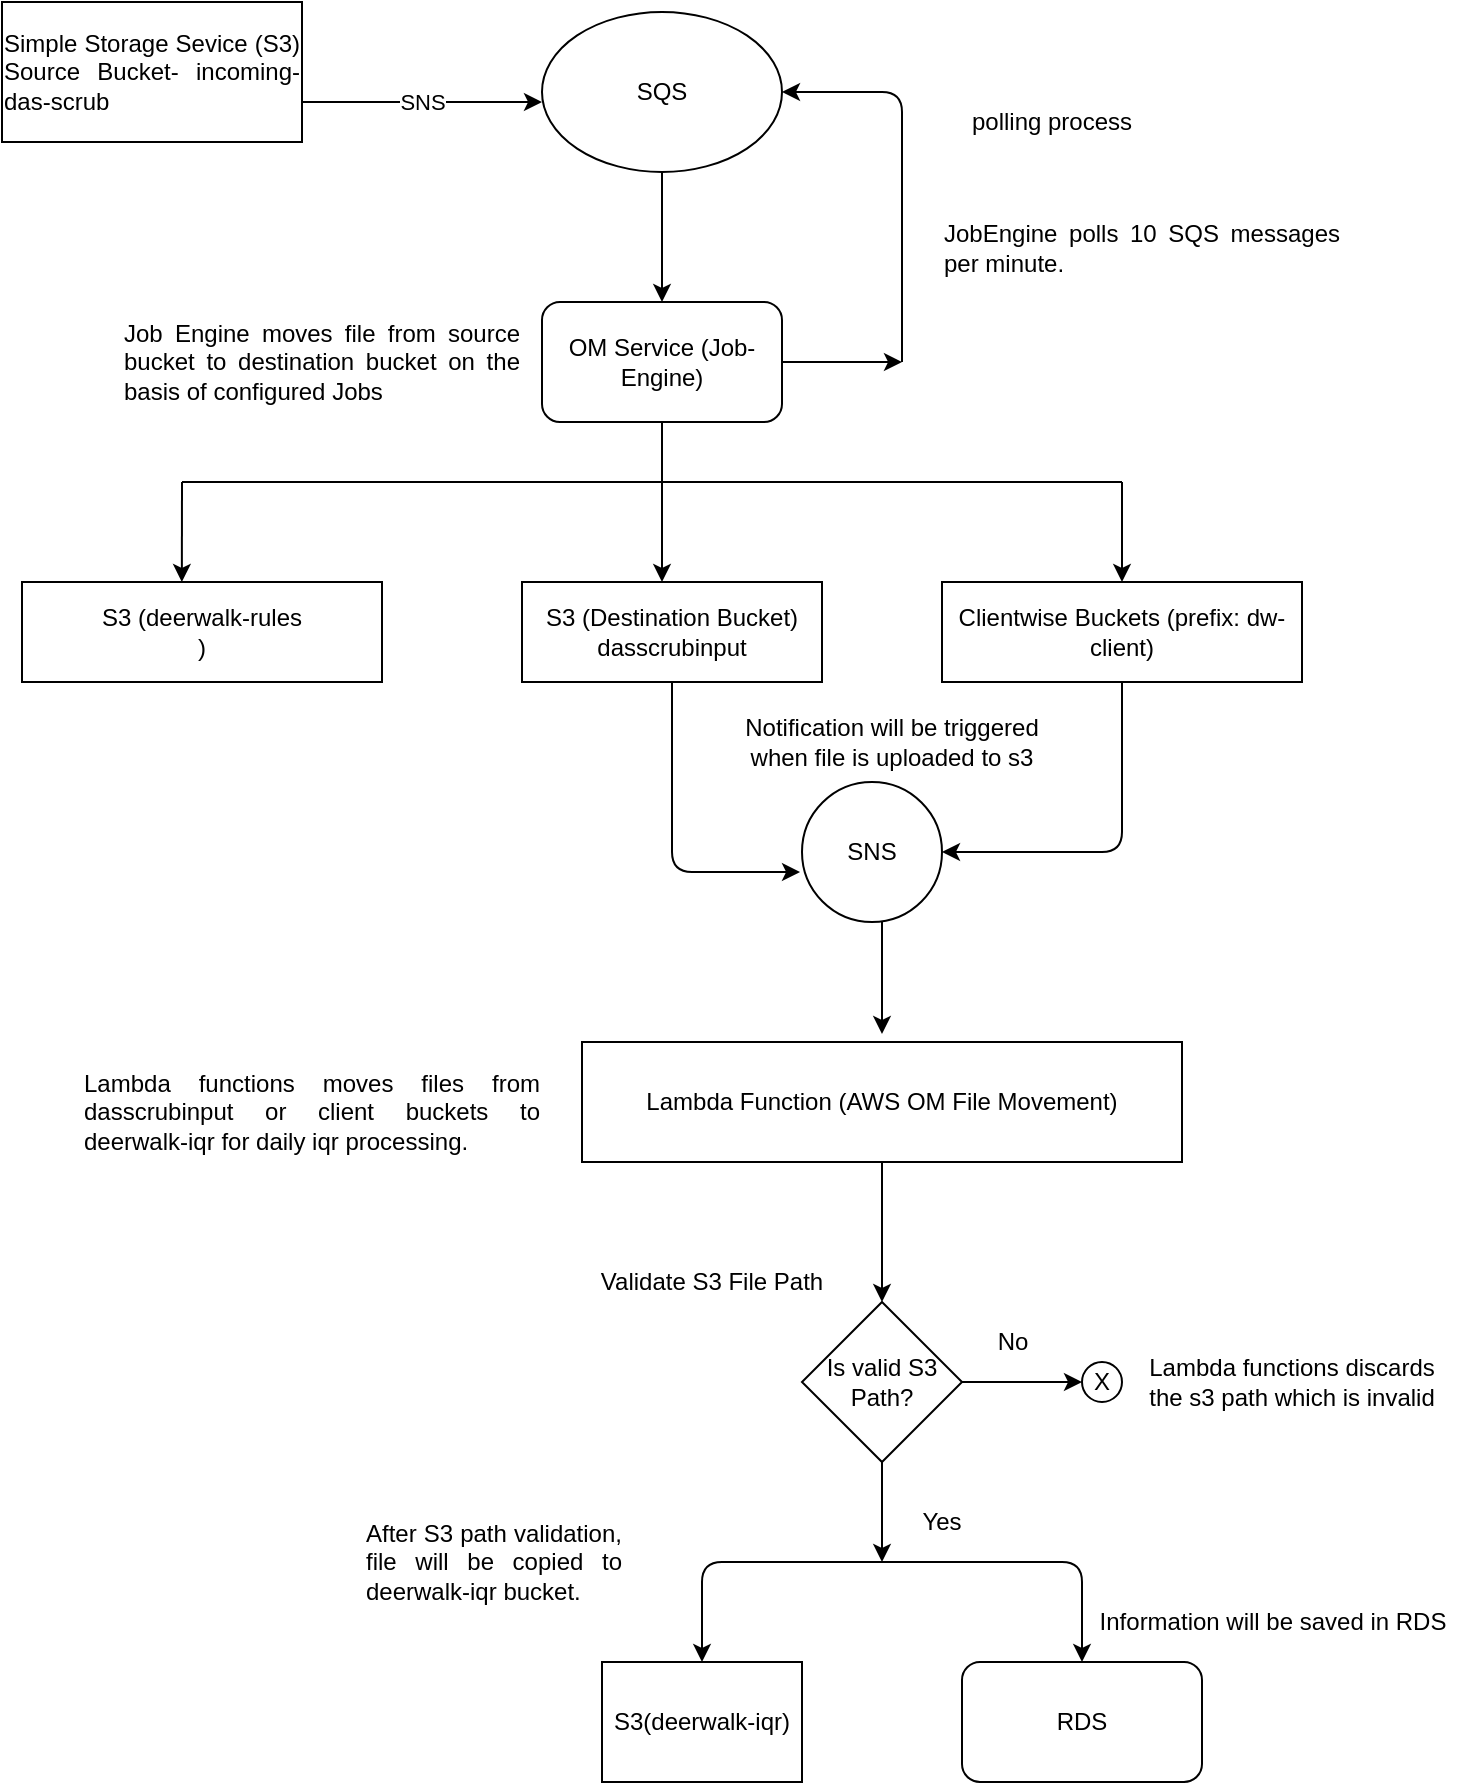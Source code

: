 <mxfile version="13.10.4" type="github"><diagram id="CeIJMIxG1eza2x3wjFvc" name="Page-1"><mxGraphModel dx="868" dy="413" grid="1" gridSize="10" guides="1" tooltips="1" connect="1" arrows="1" fold="1" page="1" pageScale="1" pageWidth="827" pageHeight="1169" math="0" shadow="0"><root><mxCell id="0"/><mxCell id="1" parent="0"/><mxCell id="RM2HvLxmRCQp6ZihBcW3-2" value="&lt;div style=&quot;text-align: justify&quot;&gt;&lt;span&gt;Simple Storage Sevice (S3) Source Bucket- incoming-das-scrub&lt;/span&gt;&lt;/div&gt;" style="rounded=0;whiteSpace=wrap;html=1;" parent="1" vertex="1"><mxGeometry x="110" y="120" width="150" height="70" as="geometry"/></mxCell><mxCell id="RM2HvLxmRCQp6ZihBcW3-3" value="S3 (Destination Bucket) dasscrubinput" style="rounded=0;whiteSpace=wrap;html=1;" parent="1" vertex="1"><mxGeometry x="370" y="410" width="150" height="50" as="geometry"/></mxCell><mxCell id="RM2HvLxmRCQp6ZihBcW3-7" value="SQS" style="ellipse;whiteSpace=wrap;html=1;" parent="1" vertex="1"><mxGeometry x="380" y="125" width="120" height="80" as="geometry"/></mxCell><mxCell id="RM2HvLxmRCQp6ZihBcW3-14" value="" style="endArrow=classic;html=1;" parent="1" edge="1"><mxGeometry relative="1" as="geometry"><mxPoint x="260" y="170" as="sourcePoint"/><mxPoint x="380" y="170" as="targetPoint"/><Array as="points"/></mxGeometry></mxCell><mxCell id="RM2HvLxmRCQp6ZihBcW3-15" value="SNS" style="edgeLabel;resizable=0;html=1;align=center;verticalAlign=middle;" parent="RM2HvLxmRCQp6ZihBcW3-14" connectable="0" vertex="1"><mxGeometry relative="1" as="geometry"/></mxCell><mxCell id="RM2HvLxmRCQp6ZihBcW3-19" value="OM Service (Job-Engine)" style="rounded=1;whiteSpace=wrap;html=1;" parent="1" vertex="1"><mxGeometry x="380" y="270" width="120" height="60" as="geometry"/></mxCell><mxCell id="RM2HvLxmRCQp6ZihBcW3-21" value="" style="endArrow=classic;html=1;" parent="1" source="RM2HvLxmRCQp6ZihBcW3-7" edge="1"><mxGeometry width="50" height="50" relative="1" as="geometry"><mxPoint x="390" y="350" as="sourcePoint"/><mxPoint x="440" y="270" as="targetPoint"/></mxGeometry></mxCell><mxCell id="RM2HvLxmRCQp6ZihBcW3-23" value="polling process&lt;br&gt;" style="text;html=1;strokeColor=none;fillColor=none;align=center;verticalAlign=middle;whiteSpace=wrap;rounded=0;" parent="1" vertex="1"><mxGeometry x="580" y="170" width="110" height="20" as="geometry"/></mxCell><mxCell id="RM2HvLxmRCQp6ZihBcW3-25" value="" style="endArrow=classic;html=1;exitX=1;exitY=0.5;exitDx=0;exitDy=0;" parent="1" source="RM2HvLxmRCQp6ZihBcW3-19" edge="1"><mxGeometry width="50" height="50" relative="1" as="geometry"><mxPoint x="420" y="350" as="sourcePoint"/><mxPoint x="560" y="300" as="targetPoint"/></mxGeometry></mxCell><mxCell id="RM2HvLxmRCQp6ZihBcW3-26" value="" style="endArrow=classic;html=1;entryX=1;entryY=0.5;entryDx=0;entryDy=0;" parent="1" edge="1" target="RM2HvLxmRCQp6ZihBcW3-7"><mxGeometry width="50" height="50" relative="1" as="geometry"><mxPoint x="560" y="300" as="sourcePoint"/><mxPoint x="560" y="160" as="targetPoint"/><Array as="points"><mxPoint x="560" y="165"/></Array></mxGeometry></mxCell><mxCell id="RM2HvLxmRCQp6ZihBcW3-28" value="" style="endArrow=classic;html=1;exitX=0.5;exitY=1;exitDx=0;exitDy=0;" parent="1" source="RM2HvLxmRCQp6ZihBcW3-19" edge="1"><mxGeometry width="50" height="50" relative="1" as="geometry"><mxPoint x="390" y="350" as="sourcePoint"/><mxPoint x="440" y="410" as="targetPoint"/></mxGeometry></mxCell><mxCell id="RM2HvLxmRCQp6ZihBcW3-30" value="" style="endArrow=classic;html=1;exitX=0.5;exitY=1;exitDx=0;exitDy=0;entryX=-0.014;entryY=0.643;entryDx=0;entryDy=0;entryPerimeter=0;" parent="1" source="RM2HvLxmRCQp6ZihBcW3-3" edge="1" target="_t0WoH-mRseg1IBVJUmn-7"><mxGeometry relative="1" as="geometry"><mxPoint x="360" y="370" as="sourcePoint"/><mxPoint x="445" y="540" as="targetPoint"/><Array as="points"><mxPoint x="445" y="555"/></Array></mxGeometry></mxCell><mxCell id="RM2HvLxmRCQp6ZihBcW3-32" value="Lambda Function (AWS OM File Movement)" style="rounded=0;whiteSpace=wrap;html=1;" parent="1" vertex="1"><mxGeometry x="400" y="640" width="300" height="60" as="geometry"/></mxCell><mxCell id="_t0WoH-mRseg1IBVJUmn-1" value="S3 (deerwalk-rules&lt;br&gt;)" style="rounded=0;whiteSpace=wrap;html=1;" vertex="1" parent="1"><mxGeometry x="120" y="410" width="180" height="50" as="geometry"/></mxCell><mxCell id="_t0WoH-mRseg1IBVJUmn-2" value="Clientwise Buckets (prefix: dw-client)" style="rounded=0;whiteSpace=wrap;html=1;" vertex="1" parent="1"><mxGeometry x="580" y="410" width="180" height="50" as="geometry"/></mxCell><mxCell id="_t0WoH-mRseg1IBVJUmn-3" value="" style="endArrow=none;html=1;" edge="1" parent="1"><mxGeometry width="50" height="50" relative="1" as="geometry"><mxPoint x="200" y="360" as="sourcePoint"/><mxPoint x="440" y="360" as="targetPoint"/></mxGeometry></mxCell><mxCell id="_t0WoH-mRseg1IBVJUmn-4" value="" style="endArrow=none;html=1;" edge="1" parent="1"><mxGeometry width="50" height="50" relative="1" as="geometry"><mxPoint x="670" y="360" as="sourcePoint"/><mxPoint x="440" y="360" as="targetPoint"/></mxGeometry></mxCell><mxCell id="_t0WoH-mRseg1IBVJUmn-5" value="" style="endArrow=classic;html=1;entryX=0.444;entryY=0;entryDx=0;entryDy=0;entryPerimeter=0;" edge="1" parent="1" target="_t0WoH-mRseg1IBVJUmn-1"><mxGeometry width="50" height="50" relative="1" as="geometry"><mxPoint x="200" y="360" as="sourcePoint"/><mxPoint x="450" y="430" as="targetPoint"/></mxGeometry></mxCell><mxCell id="_t0WoH-mRseg1IBVJUmn-6" value="" style="endArrow=classic;html=1;entryX=0.5;entryY=0;entryDx=0;entryDy=0;" edge="1" parent="1" target="_t0WoH-mRseg1IBVJUmn-2"><mxGeometry width="50" height="50" relative="1" as="geometry"><mxPoint x="670" y="360" as="sourcePoint"/><mxPoint x="209.92" y="420" as="targetPoint"/></mxGeometry></mxCell><mxCell id="_t0WoH-mRseg1IBVJUmn-7" value="SNS" style="ellipse;whiteSpace=wrap;html=1;aspect=fixed;" vertex="1" parent="1"><mxGeometry x="510" y="510" width="70" height="70" as="geometry"/></mxCell><mxCell id="_t0WoH-mRseg1IBVJUmn-8" value="" style="endArrow=classic;html=1;" edge="1" parent="1"><mxGeometry relative="1" as="geometry"><mxPoint x="550" y="580" as="sourcePoint"/><mxPoint x="550" y="636" as="targetPoint"/></mxGeometry></mxCell><mxCell id="_t0WoH-mRseg1IBVJUmn-10" value="" style="endArrow=classic;html=1;exitX=0.5;exitY=1;exitDx=0;exitDy=0;entryX=1;entryY=0.5;entryDx=0;entryDy=0;" edge="1" parent="1" source="_t0WoH-mRseg1IBVJUmn-2" target="_t0WoH-mRseg1IBVJUmn-7"><mxGeometry relative="1" as="geometry"><mxPoint x="455" y="470" as="sourcePoint"/><mxPoint x="670" y="530" as="targetPoint"/><Array as="points"><mxPoint x="670" y="545"/></Array></mxGeometry></mxCell><mxCell id="_t0WoH-mRseg1IBVJUmn-12" value="S3(deerwalk-iqr)" style="rounded=0;whiteSpace=wrap;html=1;" vertex="1" parent="1"><mxGeometry x="410" y="950" width="100" height="60" as="geometry"/></mxCell><mxCell id="_t0WoH-mRseg1IBVJUmn-13" value="Is valid S3 Path?" style="rhombus;whiteSpace=wrap;html=1;" vertex="1" parent="1"><mxGeometry x="510" y="770" width="80" height="80" as="geometry"/></mxCell><mxCell id="_t0WoH-mRseg1IBVJUmn-14" value="" style="endArrow=classic;html=1;exitX=0.5;exitY=1;exitDx=0;exitDy=0;entryX=0.5;entryY=0;entryDx=0;entryDy=0;" edge="1" parent="1" source="RM2HvLxmRCQp6ZihBcW3-32" target="_t0WoH-mRseg1IBVJUmn-13"><mxGeometry width="50" height="50" relative="1" as="geometry"><mxPoint x="510" y="760" as="sourcePoint"/><mxPoint x="550" y="750" as="targetPoint"/></mxGeometry></mxCell><mxCell id="_t0WoH-mRseg1IBVJUmn-16" value="Yes" style="text;html=1;strokeColor=none;fillColor=none;align=center;verticalAlign=middle;whiteSpace=wrap;rounded=0;" vertex="1" parent="1"><mxGeometry x="560" y="870" width="40" height="20" as="geometry"/></mxCell><mxCell id="_t0WoH-mRseg1IBVJUmn-17" value="" style="endArrow=classic;html=1;" edge="1" parent="1"><mxGeometry width="50" height="50" relative="1" as="geometry"><mxPoint x="590" y="810" as="sourcePoint"/><mxPoint x="650" y="810" as="targetPoint"/></mxGeometry></mxCell><mxCell id="_t0WoH-mRseg1IBVJUmn-19" value="Validate S3 File Path" style="text;html=1;strokeColor=none;fillColor=none;align=center;verticalAlign=middle;whiteSpace=wrap;rounded=0;" vertex="1" parent="1"><mxGeometry x="390" y="750" width="150" height="20" as="geometry"/></mxCell><mxCell id="_t0WoH-mRseg1IBVJUmn-23" value="X" style="ellipse;whiteSpace=wrap;html=1;" vertex="1" parent="1"><mxGeometry x="650" y="800" width="20" height="20" as="geometry"/></mxCell><mxCell id="_t0WoH-mRseg1IBVJUmn-25" value="No" style="text;html=1;align=center;verticalAlign=middle;resizable=0;points=[];autosize=1;" vertex="1" parent="1"><mxGeometry x="600" y="780" width="30" height="20" as="geometry"/></mxCell><mxCell id="_t0WoH-mRseg1IBVJUmn-26" value="&lt;div style=&quot;text-align: justify&quot;&gt;&lt;span&gt;Job Engine moves file from source bucket to destination bucket on the basis of configured Jobs&lt;/span&gt;&lt;/div&gt;" style="text;html=1;strokeColor=none;fillColor=none;align=center;verticalAlign=middle;whiteSpace=wrap;rounded=0;" vertex="1" parent="1"><mxGeometry x="170" y="275" width="200" height="50" as="geometry"/></mxCell><mxCell id="_t0WoH-mRseg1IBVJUmn-28" value="&lt;div style=&quot;text-align: justify&quot;&gt;&lt;span&gt;Lambda functions moves files from dasscrubinput or client buckets to deerwalk-iqr for daily iqr processing.&lt;/span&gt;&lt;/div&gt;" style="text;html=1;strokeColor=none;fillColor=none;align=center;verticalAlign=middle;whiteSpace=wrap;rounded=0;" vertex="1" parent="1"><mxGeometry x="150" y="640" width="230" height="70" as="geometry"/></mxCell><mxCell id="_t0WoH-mRseg1IBVJUmn-29" value="Lambda functions discards the s3 path which is invalid" style="text;html=1;strokeColor=none;fillColor=none;align=center;verticalAlign=middle;whiteSpace=wrap;rounded=0;" vertex="1" parent="1"><mxGeometry x="680" y="770" width="150" height="80" as="geometry"/></mxCell><mxCell id="_t0WoH-mRseg1IBVJUmn-30" value="&lt;div style=&quot;text-align: justify&quot;&gt;&lt;span&gt;JobEngine polls 10 SQS messages per minute.&lt;/span&gt;&lt;/div&gt;" style="text;html=1;strokeColor=none;fillColor=none;align=center;verticalAlign=middle;whiteSpace=wrap;rounded=0;" vertex="1" parent="1"><mxGeometry x="580" y="205" width="200" height="75" as="geometry"/></mxCell><mxCell id="_t0WoH-mRseg1IBVJUmn-31" value="RDS" style="rounded=1;whiteSpace=wrap;html=1;" vertex="1" parent="1"><mxGeometry x="590" y="950" width="120" height="60" as="geometry"/></mxCell><mxCell id="_t0WoH-mRseg1IBVJUmn-34" value="" style="endArrow=classic;startArrow=classic;html=1;exitX=0.5;exitY=0;exitDx=0;exitDy=0;entryX=0.5;entryY=0;entryDx=0;entryDy=0;" edge="1" parent="1" source="_t0WoH-mRseg1IBVJUmn-12" target="_t0WoH-mRseg1IBVJUmn-31"><mxGeometry width="50" height="50" relative="1" as="geometry"><mxPoint x="450" y="900" as="sourcePoint"/><mxPoint x="640" y="900" as="targetPoint"/><Array as="points"><mxPoint x="460" y="900"/><mxPoint x="550" y="900"/><mxPoint x="650" y="900"/></Array></mxGeometry></mxCell><mxCell id="_t0WoH-mRseg1IBVJUmn-35" value="" style="endArrow=classic;html=1;" edge="1" parent="1" source="_t0WoH-mRseg1IBVJUmn-13"><mxGeometry width="50" height="50" relative="1" as="geometry"><mxPoint x="400" y="870" as="sourcePoint"/><mxPoint x="550" y="900" as="targetPoint"/></mxGeometry></mxCell><mxCell id="_t0WoH-mRseg1IBVJUmn-37" value="Notification will be triggered when file is uploaded to s3" style="text;html=1;strokeColor=none;fillColor=none;align=center;verticalAlign=middle;whiteSpace=wrap;rounded=0;" vertex="1" parent="1"><mxGeometry x="480" y="470" width="150" height="40" as="geometry"/></mxCell><mxCell id="_t0WoH-mRseg1IBVJUmn-39" value="Information will be saved in RDS&lt;br&gt;" style="text;html=1;align=center;verticalAlign=middle;resizable=0;points=[];autosize=1;" vertex="1" parent="1"><mxGeometry x="650" y="920" width="190" height="20" as="geometry"/></mxCell><mxCell id="_t0WoH-mRseg1IBVJUmn-41" value="&lt;div style=&quot;text-align: justify&quot;&gt;&lt;span&gt;After S3 path validation, file will be copied to deerwalk-iqr bucket.&lt;/span&gt;&lt;/div&gt;" style="text;html=1;strokeColor=none;fillColor=none;align=left;verticalAlign=middle;whiteSpace=wrap;rounded=0;" vertex="1" parent="1"><mxGeometry x="290" y="880" width="130" height="40" as="geometry"/></mxCell></root></mxGraphModel></diagram></mxfile>